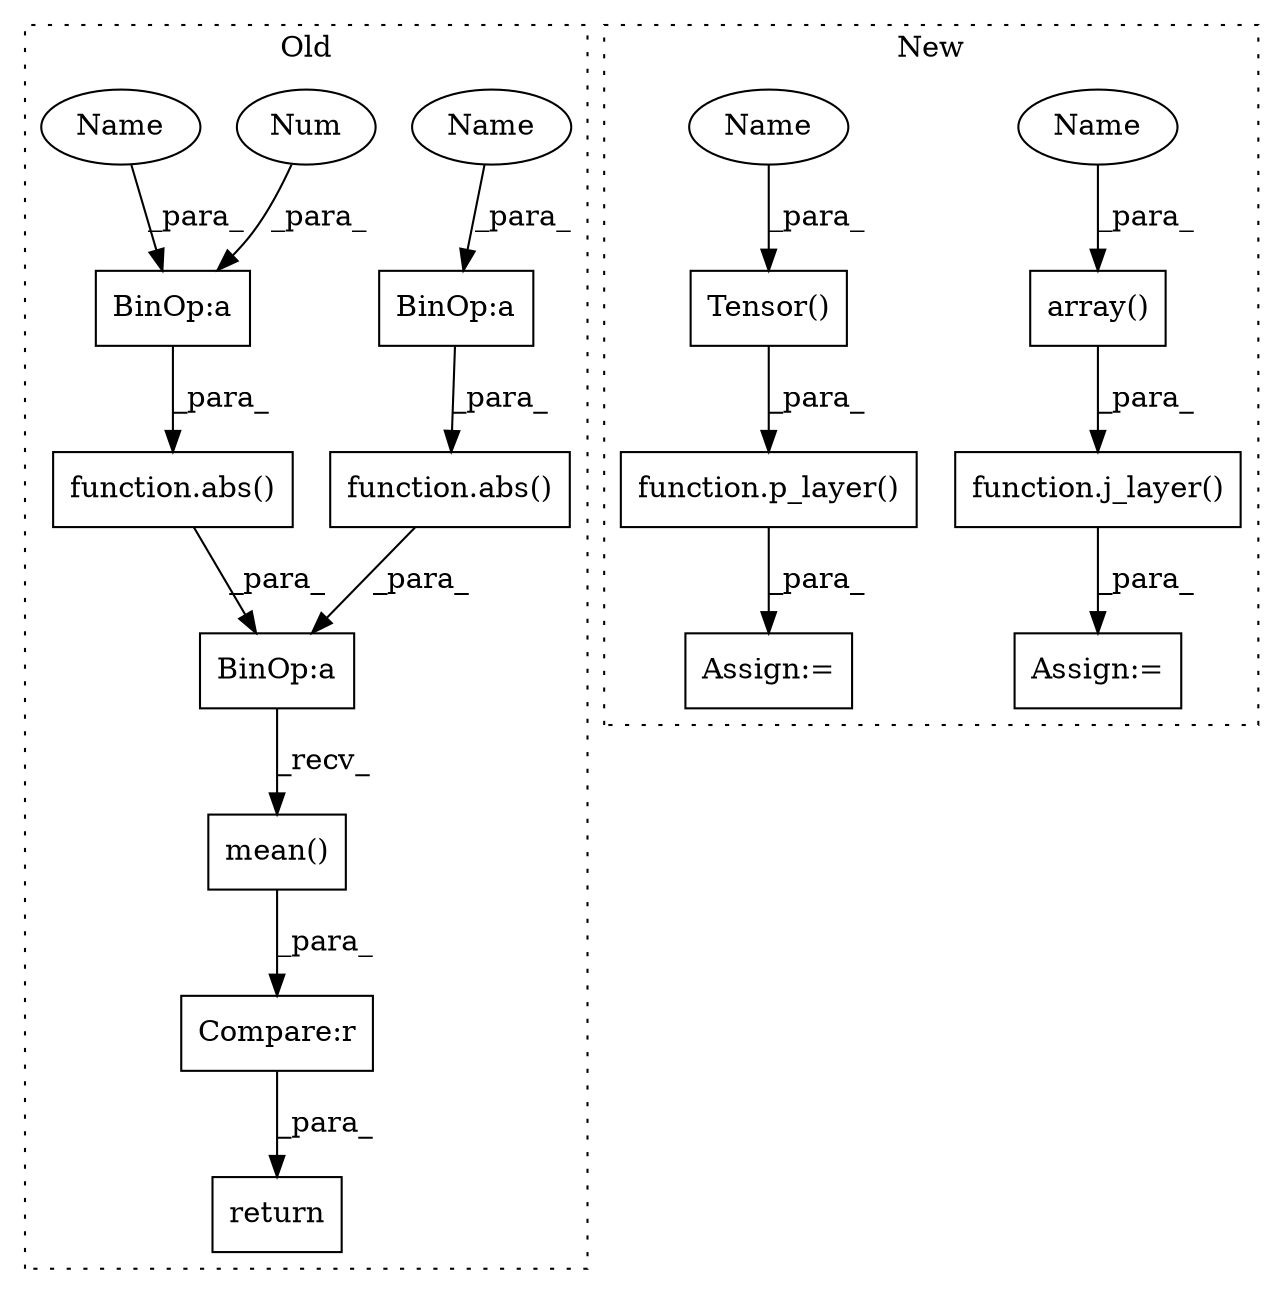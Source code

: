 digraph G {
subgraph cluster0 {
1 [label="mean()" a="75" s="703" l="32" shape="box"];
5 [label="BinOp:a" a="82" s="722" l="3" shape="box"];
6 [label="BinOp:a" a="82" s="709" l="3" shape="box"];
7 [label="BinOp:a" a="82" s="714" l="3" shape="box"];
8 [label="Compare:r" a="40" s="794" l="20" shape="box"];
10 [label="Num" a="76" s="725" l="1" shape="ellipse"];
13 [label="function.abs()" a="75" s="717,726" l="4,1" shape="box"];
14 [label="return" a="93" s="787" l="7" shape="box"];
15 [label="function.abs()" a="75" s="704,713" l="4,1" shape="box"];
18 [label="Name" a="87" s="712" l="1" shape="ellipse"];
19 [label="Name" a="87" s="721" l="1" shape="ellipse"];
label = "Old";
style="dotted";
}
subgraph cluster1 {
2 [label="array()" a="75" s="669,681" l="9,1" shape="box"];
3 [label="Assign:=" a="68" s="736" l="3" shape="box"];
4 [label="Tensor()" a="75" s="701,717" l="13,1" shape="box"];
9 [label="function.p_layer()" a="75" s="780,799" l="8,1" shape="box"];
11 [label="Assign:=" a="68" s="777" l="3" shape="box"];
12 [label="function.j_layer()" a="75" s="739,757" l="8,1" shape="box"];
16 [label="Name" a="87" s="678" l="3" shape="ellipse"];
17 [label="Name" a="87" s="714" l="3" shape="ellipse"];
label = "New";
style="dotted";
}
1 -> 8 [label="_para_"];
2 -> 12 [label="_para_"];
4 -> 9 [label="_para_"];
5 -> 13 [label="_para_"];
6 -> 15 [label="_para_"];
7 -> 1 [label="_recv_"];
8 -> 14 [label="_para_"];
9 -> 11 [label="_para_"];
10 -> 5 [label="_para_"];
12 -> 3 [label="_para_"];
13 -> 7 [label="_para_"];
15 -> 7 [label="_para_"];
16 -> 2 [label="_para_"];
17 -> 4 [label="_para_"];
18 -> 6 [label="_para_"];
19 -> 5 [label="_para_"];
}